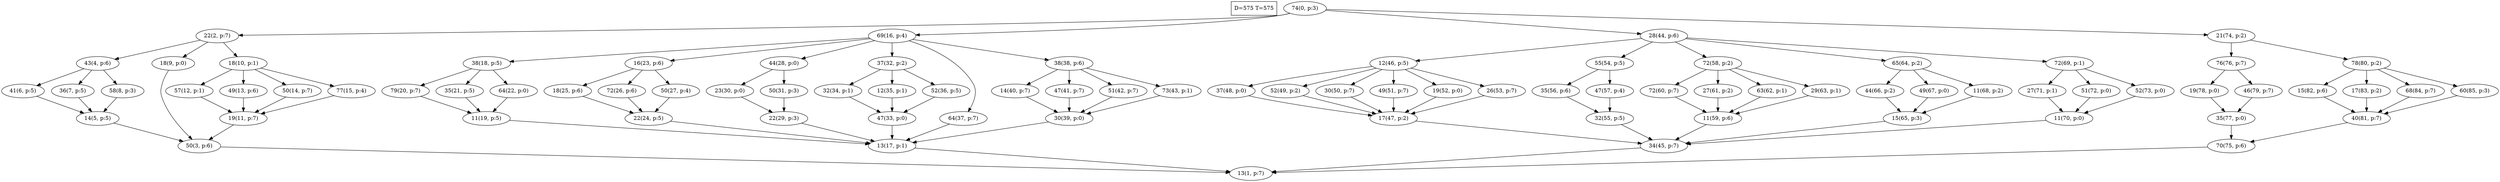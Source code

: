 digraph Task {
i [shape=box, label="D=575 T=575"]; 
0 [label="74(0, p:3)"];
1 [label="13(1, p:7)"];
2 [label="22(2, p:7)"];
3 [label="50(3, p:6)"];
4 [label="43(4, p:6)"];
5 [label="14(5, p:5)"];
6 [label="41(6, p:5)"];
7 [label="36(7, p:5)"];
8 [label="58(8, p:3)"];
9 [label="18(9, p:0)"];
10 [label="18(10, p:1)"];
11 [label="19(11, p:7)"];
12 [label="57(12, p:1)"];
13 [label="49(13, p:6)"];
14 [label="50(14, p:7)"];
15 [label="77(15, p:4)"];
16 [label="69(16, p:4)"];
17 [label="13(17, p:1)"];
18 [label="38(18, p:5)"];
19 [label="11(19, p:5)"];
20 [label="79(20, p:7)"];
21 [label="35(21, p:5)"];
22 [label="64(22, p:0)"];
23 [label="16(23, p:6)"];
24 [label="22(24, p:5)"];
25 [label="18(25, p:6)"];
26 [label="72(26, p:6)"];
27 [label="50(27, p:4)"];
28 [label="44(28, p:0)"];
29 [label="22(29, p:3)"];
30 [label="23(30, p:0)"];
31 [label="50(31, p:3)"];
32 [label="37(32, p:2)"];
33 [label="47(33, p:0)"];
34 [label="32(34, p:1)"];
35 [label="12(35, p:1)"];
36 [label="52(36, p:5)"];
37 [label="64(37, p:7)"];
38 [label="38(38, p:6)"];
39 [label="30(39, p:0)"];
40 [label="14(40, p:7)"];
41 [label="47(41, p:7)"];
42 [label="51(42, p:7)"];
43 [label="73(43, p:1)"];
44 [label="28(44, p:6)"];
45 [label="34(45, p:7)"];
46 [label="12(46, p:5)"];
47 [label="17(47, p:2)"];
48 [label="37(48, p:0)"];
49 [label="52(49, p:2)"];
50 [label="30(50, p:7)"];
51 [label="49(51, p:7)"];
52 [label="19(52, p:0)"];
53 [label="26(53, p:7)"];
54 [label="55(54, p:5)"];
55 [label="32(55, p:5)"];
56 [label="35(56, p:6)"];
57 [label="47(57, p:4)"];
58 [label="72(58, p:2)"];
59 [label="11(59, p:6)"];
60 [label="72(60, p:7)"];
61 [label="27(61, p:2)"];
62 [label="63(62, p:1)"];
63 [label="29(63, p:1)"];
64 [label="65(64, p:2)"];
65 [label="15(65, p:3)"];
66 [label="44(66, p:2)"];
67 [label="49(67, p:0)"];
68 [label="11(68, p:2)"];
69 [label="72(69, p:1)"];
70 [label="11(70, p:0)"];
71 [label="27(71, p:1)"];
72 [label="51(72, p:0)"];
73 [label="52(73, p:0)"];
74 [label="21(74, p:2)"];
75 [label="70(75, p:6)"];
76 [label="76(76, p:7)"];
77 [label="35(77, p:0)"];
78 [label="19(78, p:0)"];
79 [label="46(79, p:7)"];
80 [label="78(80, p:2)"];
81 [label="40(81, p:7)"];
82 [label="15(82, p:6)"];
83 [label="17(83, p:2)"];
84 [label="68(84, p:7)"];
85 [label="60(85, p:3)"];
0 -> 2;
0 -> 16;
0 -> 44;
0 -> 74;
2 -> 4;
2 -> 9;
2 -> 10;
3 -> 1;
4 -> 6;
4 -> 7;
4 -> 8;
5 -> 3;
6 -> 5;
7 -> 5;
8 -> 5;
9 -> 3;
10 -> 12;
10 -> 13;
10 -> 14;
10 -> 15;
11 -> 3;
12 -> 11;
13 -> 11;
14 -> 11;
15 -> 11;
16 -> 18;
16 -> 23;
16 -> 28;
16 -> 32;
16 -> 37;
16 -> 38;
17 -> 1;
18 -> 20;
18 -> 21;
18 -> 22;
19 -> 17;
20 -> 19;
21 -> 19;
22 -> 19;
23 -> 25;
23 -> 26;
23 -> 27;
24 -> 17;
25 -> 24;
26 -> 24;
27 -> 24;
28 -> 30;
28 -> 31;
29 -> 17;
30 -> 29;
31 -> 29;
32 -> 34;
32 -> 35;
32 -> 36;
33 -> 17;
34 -> 33;
35 -> 33;
36 -> 33;
37 -> 17;
38 -> 40;
38 -> 41;
38 -> 42;
38 -> 43;
39 -> 17;
40 -> 39;
41 -> 39;
42 -> 39;
43 -> 39;
44 -> 46;
44 -> 54;
44 -> 58;
44 -> 64;
44 -> 69;
45 -> 1;
46 -> 48;
46 -> 49;
46 -> 50;
46 -> 51;
46 -> 52;
46 -> 53;
47 -> 45;
48 -> 47;
49 -> 47;
50 -> 47;
51 -> 47;
52 -> 47;
53 -> 47;
54 -> 56;
54 -> 57;
55 -> 45;
56 -> 55;
57 -> 55;
58 -> 60;
58 -> 61;
58 -> 62;
58 -> 63;
59 -> 45;
60 -> 59;
61 -> 59;
62 -> 59;
63 -> 59;
64 -> 66;
64 -> 67;
64 -> 68;
65 -> 45;
66 -> 65;
67 -> 65;
68 -> 65;
69 -> 71;
69 -> 72;
69 -> 73;
70 -> 45;
71 -> 70;
72 -> 70;
73 -> 70;
74 -> 76;
74 -> 80;
75 -> 1;
76 -> 78;
76 -> 79;
77 -> 75;
78 -> 77;
79 -> 77;
80 -> 82;
80 -> 83;
80 -> 84;
80 -> 85;
81 -> 75;
82 -> 81;
83 -> 81;
84 -> 81;
85 -> 81;
}
